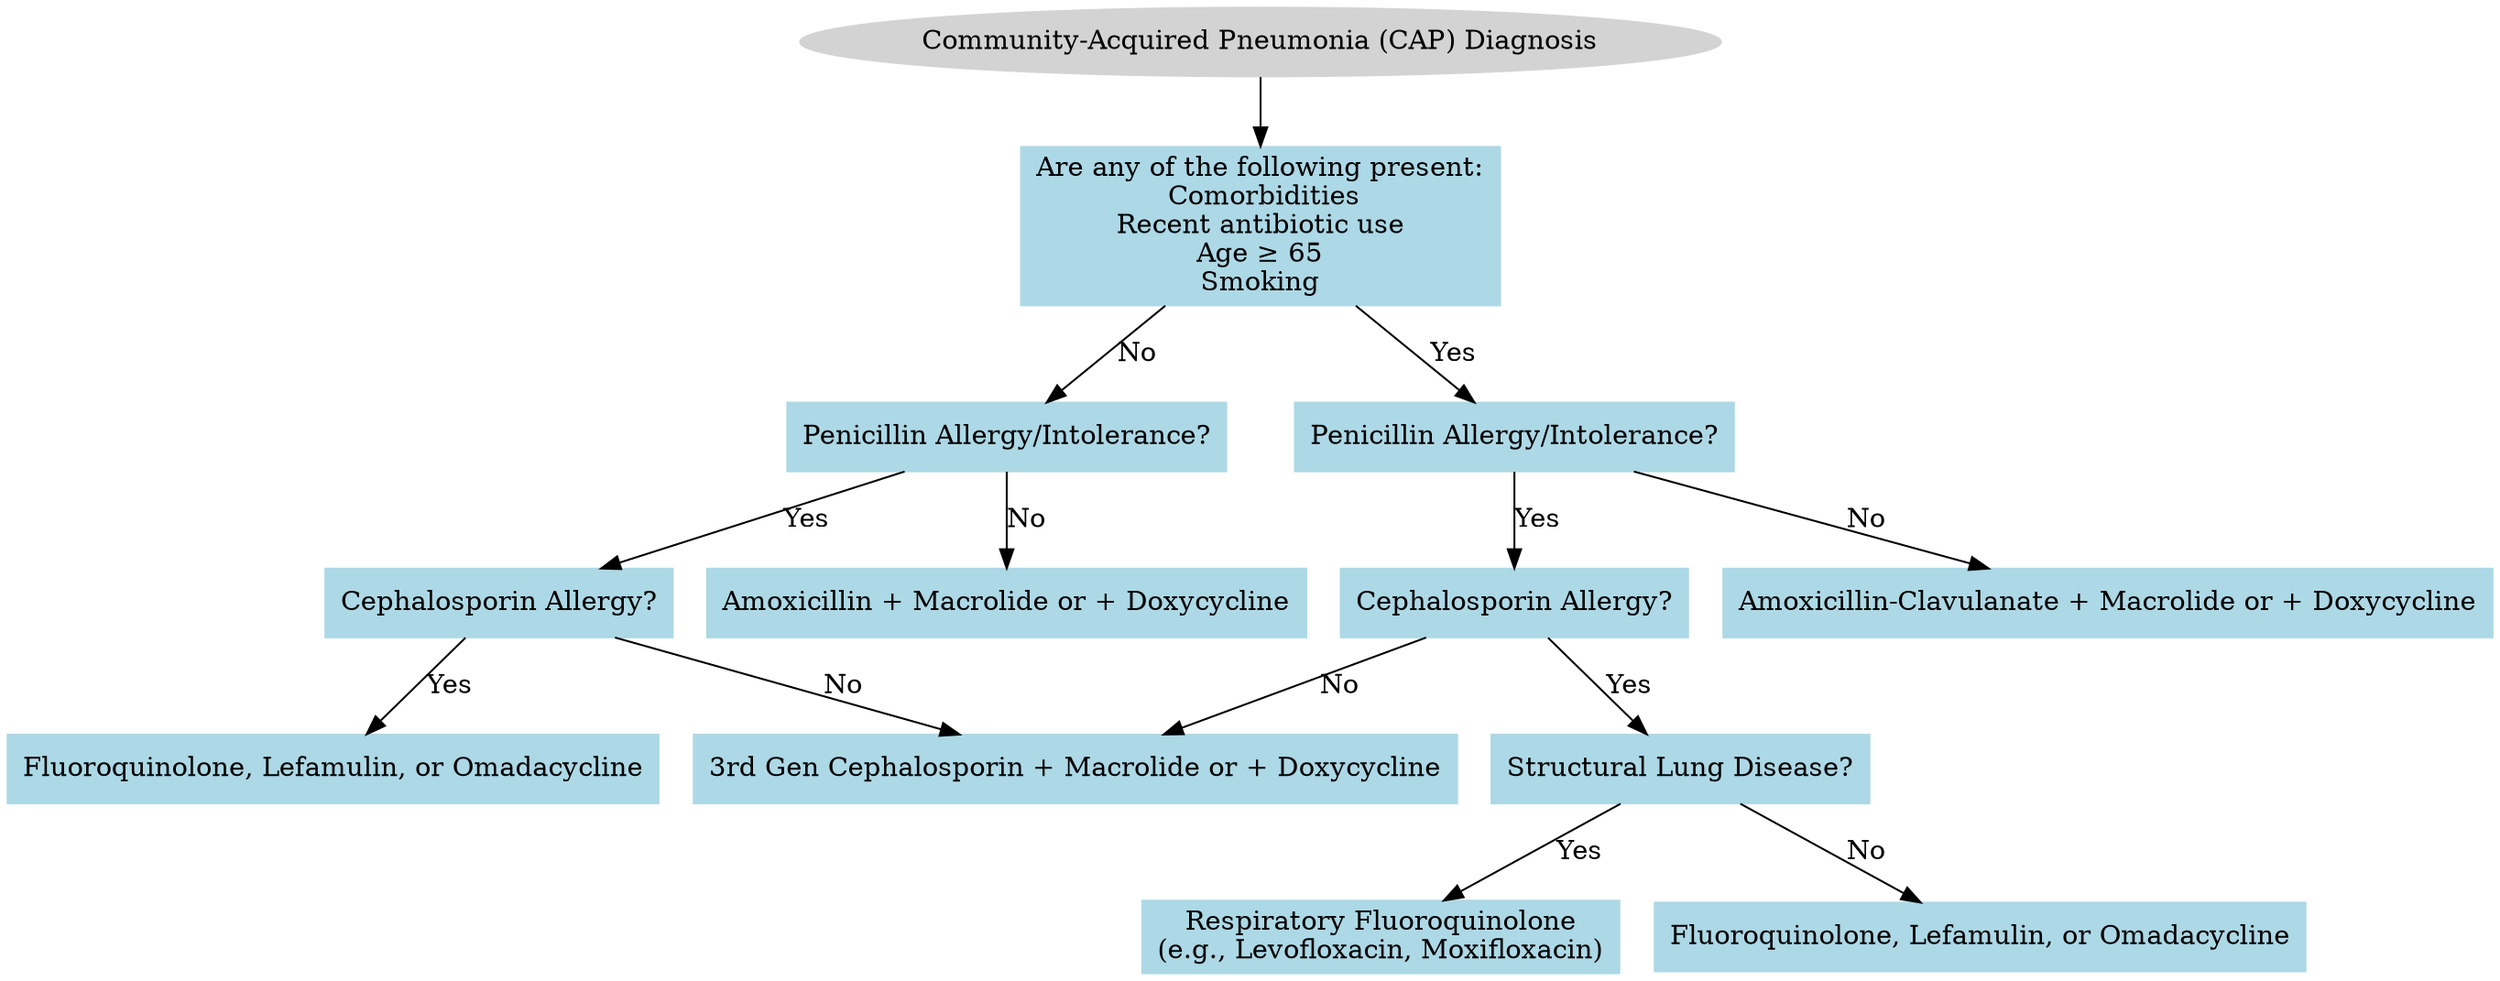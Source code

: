 digraph CAPAntibioticTherapy {
    node [shape=box, style="filled", color="lightblue"];
    edge [color="black"];
    
    start [label="Community-Acquired Pneumonia (CAP) Diagnosis", shape=ellipse, color="lightgrey"];
    
    comorbidities [label="Are any of the following present:\n Comorbidities\nRecent antibiotic use\nAge ≥ 65\nSmoking"];
    
    penicillinAllergy [label="Penicillin Allergy/Intolerance?"];
    cephalosporinAllergy [label="Cephalosporin Allergy?"];
    cephalosporinAllergyComorbid [label="Cephalosporin Allergy?"];
    structuralLungDiseaseComorbid [label="Structural Lung Disease?"];
    
    betaLactamMacrolide [label="Amoxicillin-Clavulanate + Macrolide or + Doxycycline"];
    thirdGenCephalosporinMacrolide [label="3rd Gen Cephalosporin + Macrolide or + Doxycycline"];
    respiratoryFluoroquinolone [label="Respiratory Fluoroquinolone\n(e.g., Levofloxacin, Moxifloxacin)"];
    lefamulinOmadacycline [label="Fluoroquinolone, Lefamulin, or Omadacycline"];
    fluoroLefamulinorOmadacycline [label="Fluoroquinolone, Lefamulin, or Omadacycline"];
    macrolide [label="Amoxicillin + Macrolide or + Doxycycline"];
    penicillinAllergyComorbid [label="Penicillin Allergy/Intolerance?"];
    
    start -> comorbidities;
    comorbidities -> penicillinAllergy [label="No"];
    comorbidities -> penicillinAllergyComorbid [label="Yes"];
    
    penicillinAllergy -> cephalosporinAllergy [label="Yes"];
    penicillinAllergy -> macrolide [label="No"];
    
    cephalosporinAllergy ->  fluoroLefamulinorOmadacycline[label="Yes"];
    cephalosporinAllergy -> thirdGenCephalosporinMacrolide [label="No"];
    
    penicillinAllergyComorbid -> cephalosporinAllergyComorbid [label="Yes"];
    penicillinAllergyComorbid -> betaLactamMacrolide [label="No"];
    
    cephalosporinAllergyComorbid -> structuralLungDiseaseComorbid [label="Yes"];
    cephalosporinAllergyComorbid -> thirdGenCephalosporinMacrolide [label="No"];
    
    structuralLungDiseaseComorbid -> respiratoryFluoroquinolone [label="Yes"];
    structuralLungDiseaseComorbid -> lefamulinOmadacycline [label="No"];
}
